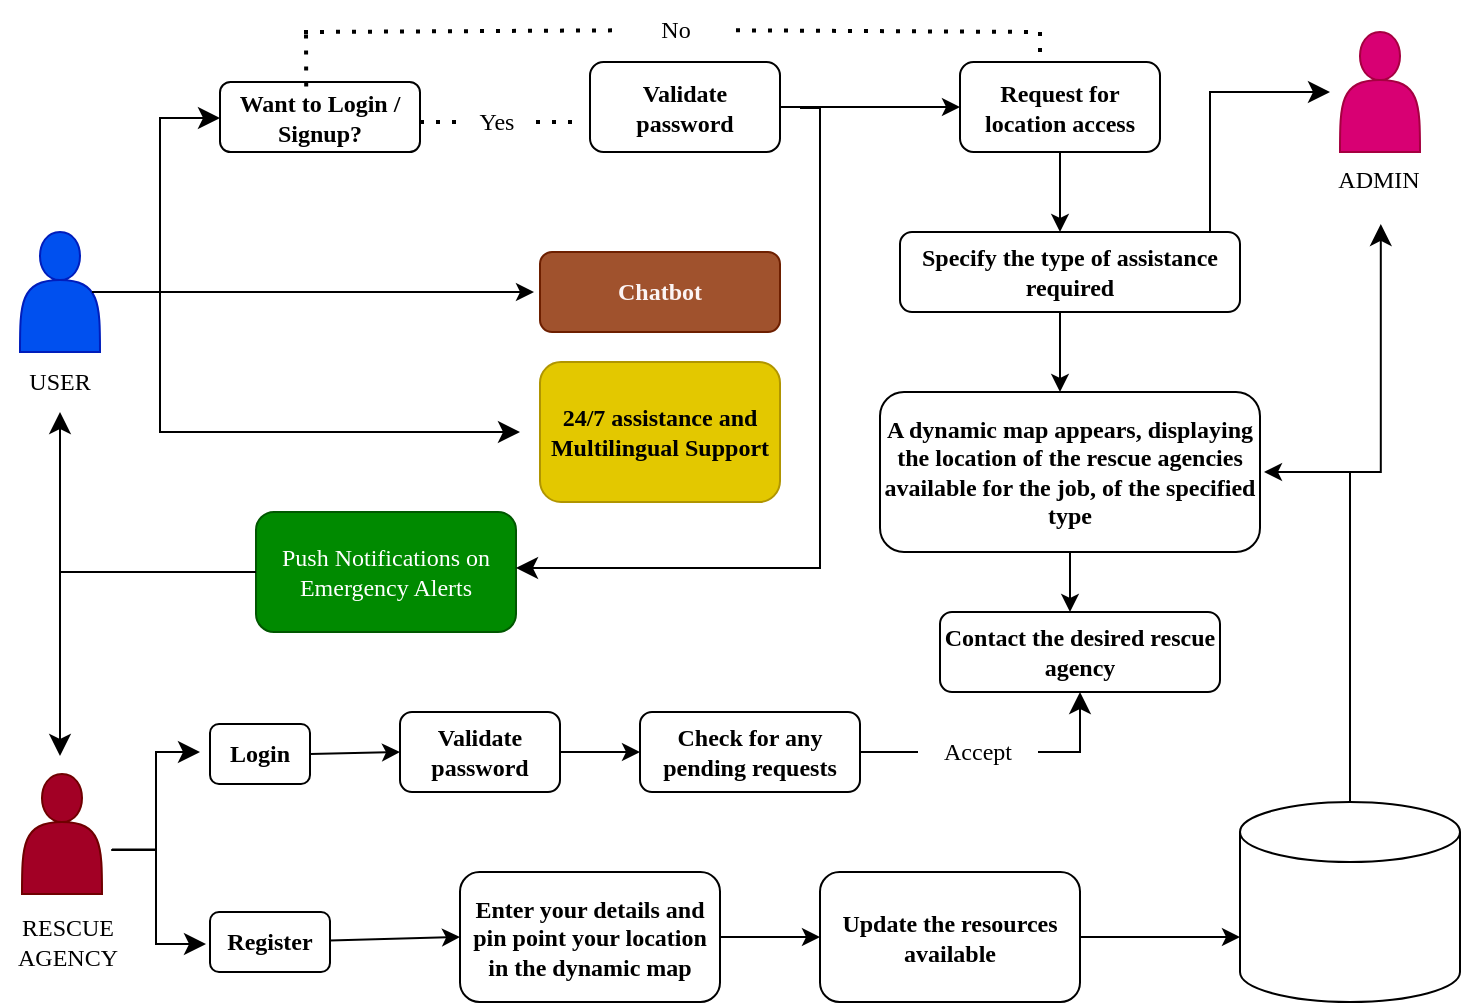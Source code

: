 <mxfile><diagram id="h2FIRHVdKEjKCQqV2785" name="Page-1"><mxGraphModel dx="832" dy="571" grid="1" gridSize="10" guides="1" tooltips="1" connect="1" arrows="1" fold="1" page="1" pageScale="1" pageWidth="850" pageHeight="1100" math="0" shadow="0"><root><mxCell id="0"/><mxCell id="1" parent="0"/><mxCell id="2" value="" style="shape=actor;whiteSpace=wrap;html=1;fillColor=#0050ef;fontColor=#ffffff;strokeColor=#001DBC;" parent="1" vertex="1"><mxGeometry x="20" y="140" width="40" height="60" as="geometry"/></mxCell><mxCell id="4" value="Want to Login / Signup?" style="rounded=1;whiteSpace=wrap;html=1;fontStyle=1;fontFamily=Georgia;" parent="1" vertex="1"><mxGeometry x="120" y="65" width="100" height="35" as="geometry"/></mxCell><mxCell id="3" value="" style="edgeStyle=elbowEdgeStyle;elbow=horizontal;endArrow=classic;html=1;curved=0;rounded=0;endSize=8;startSize=8;exitX=0.9;exitY=0.5;exitDx=0;exitDy=0;exitPerimeter=0;" parent="1" source="2" edge="1"><mxGeometry width="50" height="50" relative="1" as="geometry"><mxPoint x="80" y="170" as="sourcePoint"/><mxPoint x="120" y="83" as="targetPoint"/><Array as="points"><mxPoint x="90" y="130"/></Array></mxGeometry></mxCell><mxCell id="6" value="" style="shape=actor;whiteSpace=wrap;html=1;fontFamily=Georgia;fillColor=#a20025;fontColor=#ffffff;strokeColor=#6F0000;" parent="1" vertex="1"><mxGeometry x="21" y="411" width="40" height="60" as="geometry"/></mxCell><mxCell id="9" value="USER" style="text;strokeColor=none;align=center;fillColor=none;html=1;verticalAlign=middle;whiteSpace=wrap;rounded=0;fontFamily=Georgia;" parent="1" vertex="1"><mxGeometry x="10" y="200" width="60" height="30" as="geometry"/></mxCell><mxCell id="10" value="RESCUE AGENCY" style="text;strokeColor=none;align=center;fillColor=none;html=1;verticalAlign=middle;whiteSpace=wrap;rounded=0;fontFamily=Georgia;" parent="1" vertex="1"><mxGeometry x="14" y="480" width="60" height="30" as="geometry"/></mxCell><mxCell id="12" value="&lt;b&gt;Login&lt;/b&gt;" style="rounded=1;whiteSpace=wrap;html=1;fontFamily=Georgia;" parent="1" vertex="1"><mxGeometry x="115" y="386" width="50" height="30" as="geometry"/></mxCell><mxCell id="14" value="" style="endArrow=none;dashed=1;html=1;dashPattern=1 3;strokeWidth=2;fontFamily=Georgia;exitX=1;exitY=0.5;exitDx=0;exitDy=0;startArrow=none;" parent="1" source="16" edge="1"><mxGeometry width="50" height="50" relative="1" as="geometry"><mxPoint x="250" y="110" as="sourcePoint"/><mxPoint x="300" y="85" as="targetPoint"/><Array as="points"/></mxGeometry></mxCell><mxCell id="15" value="&lt;b&gt;Validate password&lt;/b&gt;" style="rounded=1;whiteSpace=wrap;html=1;fontFamily=Georgia;" parent="1" vertex="1"><mxGeometry x="305" y="55" width="95" height="45" as="geometry"/></mxCell><mxCell id="18" value="" style="endArrow=none;dashed=1;html=1;dashPattern=1 3;strokeWidth=2;fontFamily=Georgia;exitX=1;exitY=0.5;exitDx=0;exitDy=0;" parent="1" target="16" edge="1"><mxGeometry width="50" height="50" relative="1" as="geometry"><mxPoint x="220" y="85" as="sourcePoint"/><mxPoint x="300" y="85" as="targetPoint"/><Array as="points"/></mxGeometry></mxCell><mxCell id="16" value="Yes" style="text;html=1;align=center;verticalAlign=middle;resizable=0;points=[];autosize=1;strokeColor=none;fillColor=none;fontFamily=Georgia;" parent="1" vertex="1"><mxGeometry x="238" y="70" width="40" height="30" as="geometry"/></mxCell><mxCell id="20" value="" style="endArrow=none;dashed=1;html=1;dashPattern=1 3;strokeWidth=2;fontFamily=Georgia;startArrow=none;" parent="1" source="22" edge="1"><mxGeometry width="50" height="50" relative="1" as="geometry"><mxPoint x="190" y="140" as="sourcePoint"/><mxPoint x="530" y="40" as="targetPoint"/></mxGeometry></mxCell><mxCell id="24" value="&lt;b&gt;Request for location access&lt;/b&gt;" style="rounded=1;whiteSpace=wrap;html=1;fontFamily=Georgia;" parent="1" vertex="1"><mxGeometry x="490" y="55" width="100" height="45" as="geometry"/></mxCell><mxCell id="26" value="" style="endArrow=classic;html=1;fontFamily=Georgia;exitX=1;exitY=0.5;exitDx=0;exitDy=0;entryX=0;entryY=0.5;entryDx=0;entryDy=0;" parent="1" source="15" target="24" edge="1"><mxGeometry width="50" height="50" relative="1" as="geometry"><mxPoint x="400" y="320" as="sourcePoint"/><mxPoint x="450" y="270" as="targetPoint"/></mxGeometry></mxCell><mxCell id="28" value="" style="endArrow=none;dashed=1;html=1;dashPattern=1 3;strokeWidth=2;fontFamily=Georgia;" parent="1" edge="1"><mxGeometry width="50" height="50" relative="1" as="geometry"><mxPoint x="162" y="40" as="sourcePoint"/><mxPoint x="320" y="39.16" as="targetPoint"/></mxGeometry></mxCell><mxCell id="22" value="No" style="text;html=1;strokeColor=none;fillColor=none;align=center;verticalAlign=middle;whiteSpace=wrap;rounded=0;fontFamily=Georgia;" parent="1" vertex="1"><mxGeometry x="318" y="24" width="60" height="30" as="geometry"/></mxCell><mxCell id="30" value="" style="endArrow=classic;html=1;fontFamily=Georgia;startArrow=none;" parent="1" source="31" edge="1"><mxGeometry width="50" height="50" relative="1" as="geometry"><mxPoint x="560" y="100" as="sourcePoint"/><mxPoint x="560" y="140" as="targetPoint"/></mxGeometry></mxCell><mxCell id="33" value="&lt;b&gt;A dynamic map appears, displaying the location of the rescue agencies available for the job, of the specified type&lt;/b&gt;" style="rounded=1;whiteSpace=wrap;html=1;fontFamily=Georgia;" parent="1" vertex="1"><mxGeometry x="450" y="220" width="190" height="80" as="geometry"/></mxCell><mxCell id="35" value="" style="endArrow=none;dashed=1;html=1;dashPattern=1 3;strokeWidth=2;fontFamily=Georgia;" parent="1" edge="1"><mxGeometry width="50" height="50" relative="1" as="geometry"><mxPoint x="530" y="50" as="sourcePoint"/><mxPoint x="530" y="40" as="targetPoint"/></mxGeometry></mxCell><mxCell id="31" value="&lt;b&gt;Specify the type of assistance required&lt;/b&gt;" style="rounded=1;whiteSpace=wrap;html=1;fontFamily=Georgia;" parent="1" vertex="1"><mxGeometry x="460" y="140" width="170" height="40" as="geometry"/></mxCell><mxCell id="39" value="&lt;b&gt;&lt;font color=&quot;#fbf4f4&quot;&gt;Chatbot&lt;/font&gt;&lt;/b&gt;" style="rounded=1;whiteSpace=wrap;html=1;fontFamily=Georgia;fillColor=#a0522d;strokeColor=#6D1F00;fontColor=#ffffff;" parent="1" vertex="1"><mxGeometry x="280" y="150" width="120" height="40" as="geometry"/></mxCell><mxCell id="41" value="&lt;b&gt;24/7 assistance and Multilingual Support&lt;/b&gt;" style="rounded=1;whiteSpace=wrap;html=1;fontFamily=Georgia;fillColor=#e3c800;fontColor=#000000;strokeColor=#B09500;" parent="1" vertex="1"><mxGeometry x="280" y="205" width="120" height="70" as="geometry"/></mxCell><mxCell id="44" value="" style="endArrow=classic;html=1;fontFamily=Georgia;exitX=0.5;exitY=1;exitDx=0;exitDy=0;" parent="1" source="33" edge="1"><mxGeometry width="50" height="50" relative="1" as="geometry"><mxPoint x="400" y="250" as="sourcePoint"/><mxPoint x="545" y="330" as="targetPoint"/></mxGeometry></mxCell><mxCell id="45" value="&lt;b&gt;Contact the desired rescue agency&lt;/b&gt;" style="rounded=1;whiteSpace=wrap;html=1;fontFamily=Georgia;" parent="1" vertex="1"><mxGeometry x="480" y="330" width="140" height="40" as="geometry"/></mxCell><mxCell id="46" value="" style="edgeStyle=elbowEdgeStyle;elbow=horizontal;endArrow=classic;html=1;curved=0;rounded=0;endSize=8;startSize=8;fontFamily=Georgia;exitX=1.125;exitY=0.63;exitDx=0;exitDy=0;exitPerimeter=0;" parent="1" source="6" edge="1"><mxGeometry width="50" height="50" relative="1" as="geometry"><mxPoint x="80" y="450" as="sourcePoint"/><mxPoint x="110" y="400" as="targetPoint"/></mxGeometry></mxCell><mxCell id="66" value="" style="endArrow=classic;html=1;fontFamily=Georgia;exitX=1;exitY=0.5;exitDx=0;exitDy=0;" parent="1" source="12" edge="1"><mxGeometry width="50" height="50" relative="1" as="geometry"><mxPoint x="400" y="320" as="sourcePoint"/><mxPoint x="210" y="400" as="targetPoint"/></mxGeometry></mxCell><mxCell id="67" value="&lt;b&gt;Validate password&lt;/b&gt;" style="rounded=1;whiteSpace=wrap;html=1;fontFamily=Georgia;" parent="1" vertex="1"><mxGeometry x="210" y="380" width="80" height="40" as="geometry"/></mxCell><mxCell id="70" value="&lt;b&gt;Check for any pending requests&lt;/b&gt;" style="rounded=1;whiteSpace=wrap;html=1;fontFamily=Georgia;" parent="1" vertex="1"><mxGeometry x="330" y="380" width="110" height="40" as="geometry"/></mxCell><mxCell id="74" value="" style="edgeStyle=none;html=1;fontFamily=Georgia;entryX=0;entryY=0.5;entryDx=0;entryDy=0;" parent="1" source="72" target="75" edge="1"><mxGeometry relative="1" as="geometry"><mxPoint x="210" y="495" as="targetPoint"/></mxGeometry></mxCell><mxCell id="72" value="&lt;b&gt;Register&lt;/b&gt;" style="rounded=1;whiteSpace=wrap;html=1;fontFamily=Georgia;" parent="1" vertex="1"><mxGeometry x="115" y="480" width="60" height="30" as="geometry"/></mxCell><mxCell id="75" value="&lt;b&gt;Enter your details and pin point your location in the dynamic map&lt;/b&gt;" style="rounded=1;whiteSpace=wrap;html=1;fontFamily=Georgia;" parent="1" vertex="1"><mxGeometry x="240" y="460" width="130" height="65" as="geometry"/></mxCell><mxCell id="77" value="" style="edgeStyle=segmentEdgeStyle;endArrow=none;html=1;curved=0;rounded=0;endSize=8;startSize=8;fontFamily=Georgia;exitX=1;exitY=0.5;exitDx=0;exitDy=0;" parent="1" source="70" target="76" edge="1"><mxGeometry width="50" height="50" relative="1" as="geometry"><mxPoint x="430" y="400" as="sourcePoint"/><mxPoint x="545" y="370" as="targetPoint"/></mxGeometry></mxCell><mxCell id="76" value="Accept" style="text;html=1;strokeColor=none;fillColor=none;align=center;verticalAlign=middle;whiteSpace=wrap;rounded=0;fontFamily=Georgia;" parent="1" vertex="1"><mxGeometry x="469" y="385" width="60" height="30" as="geometry"/></mxCell><mxCell id="81" value="" style="endArrow=classic;html=1;fontFamily=Georgia;" parent="1" edge="1"><mxGeometry width="50" height="50" relative="1" as="geometry"><mxPoint x="100" y="170" as="sourcePoint"/><mxPoint x="277" y="170" as="targetPoint"/></mxGeometry></mxCell><mxCell id="84" value="Push Notifications on Emergency Alerts" style="rounded=1;whiteSpace=wrap;html=1;fontFamily=Georgia;fillColor=#008a00;fontColor=#ffffff;strokeColor=#005700;" parent="1" vertex="1"><mxGeometry x="138" y="280" width="130" height="60" as="geometry"/></mxCell><mxCell id="85" value="" style="edgeStyle=segmentEdgeStyle;endArrow=classic;html=1;curved=0;rounded=0;endSize=8;startSize=8;fontFamily=Georgia;exitX=0;exitY=0.5;exitDx=0;exitDy=0;" parent="1" source="84" target="9" edge="1"><mxGeometry width="50" height="50" relative="1" as="geometry"><mxPoint x="400" y="280" as="sourcePoint"/><mxPoint x="450" y="230" as="targetPoint"/></mxGeometry></mxCell><mxCell id="86" value="" style="edgeStyle=segmentEdgeStyle;endArrow=classic;html=1;curved=0;rounded=0;endSize=8;startSize=8;fontFamily=Georgia;exitX=0;exitY=0.5;exitDx=0;exitDy=0;" parent="1" source="84" edge="1"><mxGeometry width="50" height="50" relative="1" as="geometry"><mxPoint x="120" y="307" as="sourcePoint"/><mxPoint x="40" y="402" as="targetPoint"/><Array as="points"><mxPoint x="40" y="310"/></Array></mxGeometry></mxCell><mxCell id="98" value="" style="edgeStyle=elbowEdgeStyle;elbow=horizontal;endArrow=classic;html=1;curved=0;rounded=0;endSize=8;startSize=8;fontFamily=Georgia;" parent="1" edge="1"><mxGeometry width="50" height="50" relative="1" as="geometry"><mxPoint x="100" y="170" as="sourcePoint"/><mxPoint x="270" y="240" as="targetPoint"/><Array as="points"><mxPoint x="90" y="240"/></Array></mxGeometry></mxCell><mxCell id="101" value="" style="edgeStyle=elbowEdgeStyle;elbow=horizontal;endArrow=classic;html=1;curved=0;rounded=0;endSize=8;startSize=8;fontFamily=Georgia;exitX=1.165;exitY=0.617;exitDx=0;exitDy=0;exitPerimeter=0;entryX=0;entryY=0.5;entryDx=0;entryDy=0;" parent="1" edge="1"><mxGeometry width="50" height="50" relative="1" as="geometry"><mxPoint x="65.6" y="449.02" as="sourcePoint"/><mxPoint x="113" y="496" as="targetPoint"/><Array as="points"><mxPoint x="88" y="471"/></Array></mxGeometry></mxCell><mxCell id="102" value="" style="endArrow=none;dashed=1;html=1;dashPattern=1 3;strokeWidth=2;fontFamily=Georgia;exitX=0.431;exitY=0.063;exitDx=0;exitDy=0;exitPerimeter=0;" parent="1" source="4" edge="1"><mxGeometry width="50" height="50" relative="1" as="geometry"><mxPoint x="400" y="300" as="sourcePoint"/><mxPoint x="163" y="40" as="targetPoint"/></mxGeometry></mxCell><mxCell id="108" value="" style="edgeStyle=elbowEdgeStyle;elbow=horizontal;endArrow=classic;html=1;curved=0;rounded=0;endSize=8;startSize=8;entryX=1;entryY=0.5;entryDx=0;entryDy=0;" parent="1" edge="1"><mxGeometry width="50" height="50" relative="1" as="geometry"><mxPoint x="410" y="78" as="sourcePoint"/><mxPoint x="268" y="308" as="targetPoint"/><Array as="points"><mxPoint x="420" y="325"/></Array></mxGeometry></mxCell><mxCell id="109" value="" style="endArrow=classic;html=1;entryX=0;entryY=0.5;entryDx=0;entryDy=0;exitX=1;exitY=0.5;exitDx=0;exitDy=0;" parent="1" source="67" target="70" edge="1"><mxGeometry width="50" height="50" relative="1" as="geometry"><mxPoint x="400" y="300" as="sourcePoint"/><mxPoint x="450" y="250" as="targetPoint"/></mxGeometry></mxCell><mxCell id="110" value="" style="endArrow=classic;html=1;exitX=0.5;exitY=1;exitDx=0;exitDy=0;" parent="1" source="24" edge="1"><mxGeometry width="50" height="50" relative="1" as="geometry"><mxPoint x="400" y="280" as="sourcePoint"/><mxPoint x="540" y="140" as="targetPoint"/></mxGeometry></mxCell><mxCell id="112" value="" style="endArrow=classic;html=1;exitX=0.5;exitY=1;exitDx=0;exitDy=0;entryX=0.5;entryY=0;entryDx=0;entryDy=0;" parent="1" edge="1"><mxGeometry width="50" height="50" relative="1" as="geometry"><mxPoint x="540" y="180" as="sourcePoint"/><mxPoint x="540" y="220" as="targetPoint"/></mxGeometry></mxCell><mxCell id="113" value="" style="shape=actor;whiteSpace=wrap;html=1;sketch=0;strokeWidth=1;fillColor=#d80073;fontColor=#ffffff;strokeColor=#A50040;" parent="1" vertex="1"><mxGeometry x="680" y="40" width="40" height="60" as="geometry"/></mxCell><mxCell id="114" value="ADMIN" style="text;html=1;align=center;verticalAlign=middle;resizable=0;points=[];autosize=1;strokeColor=none;fillColor=none;fontFamily=Georgia;" parent="1" vertex="1"><mxGeometry x="664" y="99" width="70" height="30" as="geometry"/></mxCell><mxCell id="117" value="" style="edgeStyle=elbowEdgeStyle;elbow=horizontal;endArrow=classic;html=1;curved=0;rounded=0;endSize=8;startSize=8;fontFamily=Georgia;exitX=0.75;exitY=0;exitDx=0;exitDy=0;" parent="1" edge="1"><mxGeometry width="50" height="50" relative="1" as="geometry"><mxPoint x="582.5" y="140" as="sourcePoint"/><mxPoint x="675" y="70" as="targetPoint"/><Array as="points"><mxPoint x="615" y="70"/></Array></mxGeometry></mxCell><mxCell id="125" value="" style="edgeStyle=elbowEdgeStyle;elbow=vertical;endArrow=classic;html=1;curved=0;rounded=0;endSize=8;startSize=8;fontFamily=Georgia;entryX=0.52;entryY=1.233;entryDx=0;entryDy=0;entryPerimeter=0;exitX=0.5;exitY=0;exitDx=0;exitDy=0;exitPerimeter=0;" parent="1" source="94" target="114" edge="1"><mxGeometry width="50" height="50" relative="1" as="geometry"><mxPoint x="680" y="280" as="sourcePoint"/><mxPoint x="450" y="230" as="targetPoint"/><Array as="points"><mxPoint x="720" y="260"/><mxPoint x="670" y="180"/></Array></mxGeometry></mxCell><mxCell id="126" value="" style="edgeStyle=elbowEdgeStyle;elbow=vertical;endArrow=classic;html=1;curved=0;rounded=0;endSize=8;startSize=8;fontFamily=Georgia;exitX=1;exitY=0.5;exitDx=0;exitDy=0;entryX=0.5;entryY=1;entryDx=0;entryDy=0;" parent="1" source="76" target="45" edge="1"><mxGeometry width="50" height="50" relative="1" as="geometry"><mxPoint x="400" y="280" as="sourcePoint"/><mxPoint x="450" y="230" as="targetPoint"/><Array as="points"><mxPoint x="570" y="400"/></Array></mxGeometry></mxCell><mxCell id="94" value="" style="shape=cylinder3;whiteSpace=wrap;html=1;boundedLbl=1;backgroundOutline=1;size=15;fontFamily=Georgia;gradientColor=none;strokeWidth=1;" parent="1" vertex="1"><mxGeometry x="630" y="425" width="110" height="100" as="geometry"/></mxCell><mxCell id="134" style="edgeStyle=none;html=1;exitX=1;exitY=0.5;exitDx=0;exitDy=0;entryX=0;entryY=0;entryDx=0;entryDy=67.5;entryPerimeter=0;fontFamily=Georgia;" parent="1" source="128" target="94" edge="1"><mxGeometry relative="1" as="geometry"/></mxCell><mxCell id="128" value="&lt;b&gt;Update the resources available&lt;/b&gt;" style="rounded=1;whiteSpace=wrap;html=1;sketch=0;strokeWidth=1;fontFamily=Georgia;gradientColor=none;" parent="1" vertex="1"><mxGeometry x="420" y="460" width="130" height="65" as="geometry"/></mxCell><mxCell id="133" value="" style="endArrow=classic;html=1;fontFamily=Georgia;exitX=1;exitY=0.5;exitDx=0;exitDy=0;entryX=0;entryY=0.5;entryDx=0;entryDy=0;" parent="1" source="75" target="128" edge="1"><mxGeometry width="50" height="50" relative="1" as="geometry"><mxPoint x="400" y="360" as="sourcePoint"/><mxPoint x="450" y="310" as="targetPoint"/></mxGeometry></mxCell><mxCell id="137" value="" style="endArrow=classic;html=1;fontFamily=Georgia;entryX=1;entryY=0.5;entryDx=0;entryDy=0;" parent="1" edge="1"><mxGeometry width="50" height="50" relative="1" as="geometry"><mxPoint x="690" y="260" as="sourcePoint"/><mxPoint x="642" y="260" as="targetPoint"/></mxGeometry></mxCell></root></mxGraphModel></diagram></mxfile>